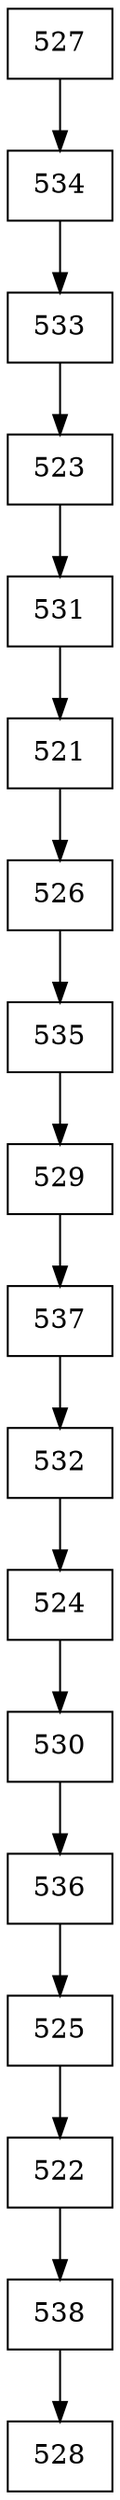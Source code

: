 digraph G {
  node [shape=record];
  node0 [label="{527}"];
  node0 -> node1;
  node1 [label="{534}"];
  node1 -> node2;
  node2 [label="{533}"];
  node2 -> node3;
  node3 [label="{523}"];
  node3 -> node4;
  node4 [label="{531}"];
  node4 -> node5;
  node5 [label="{521}"];
  node5 -> node6;
  node6 [label="{526}"];
  node6 -> node7;
  node7 [label="{535}"];
  node7 -> node8;
  node8 [label="{529}"];
  node8 -> node9;
  node9 [label="{537}"];
  node9 -> node10;
  node10 [label="{532}"];
  node10 -> node11;
  node11 [label="{524}"];
  node11 -> node12;
  node12 [label="{530}"];
  node12 -> node13;
  node13 [label="{536}"];
  node13 -> node14;
  node14 [label="{525}"];
  node14 -> node15;
  node15 [label="{522}"];
  node15 -> node16;
  node16 [label="{538}"];
  node16 -> node17;
  node17 [label="{528}"];
}
